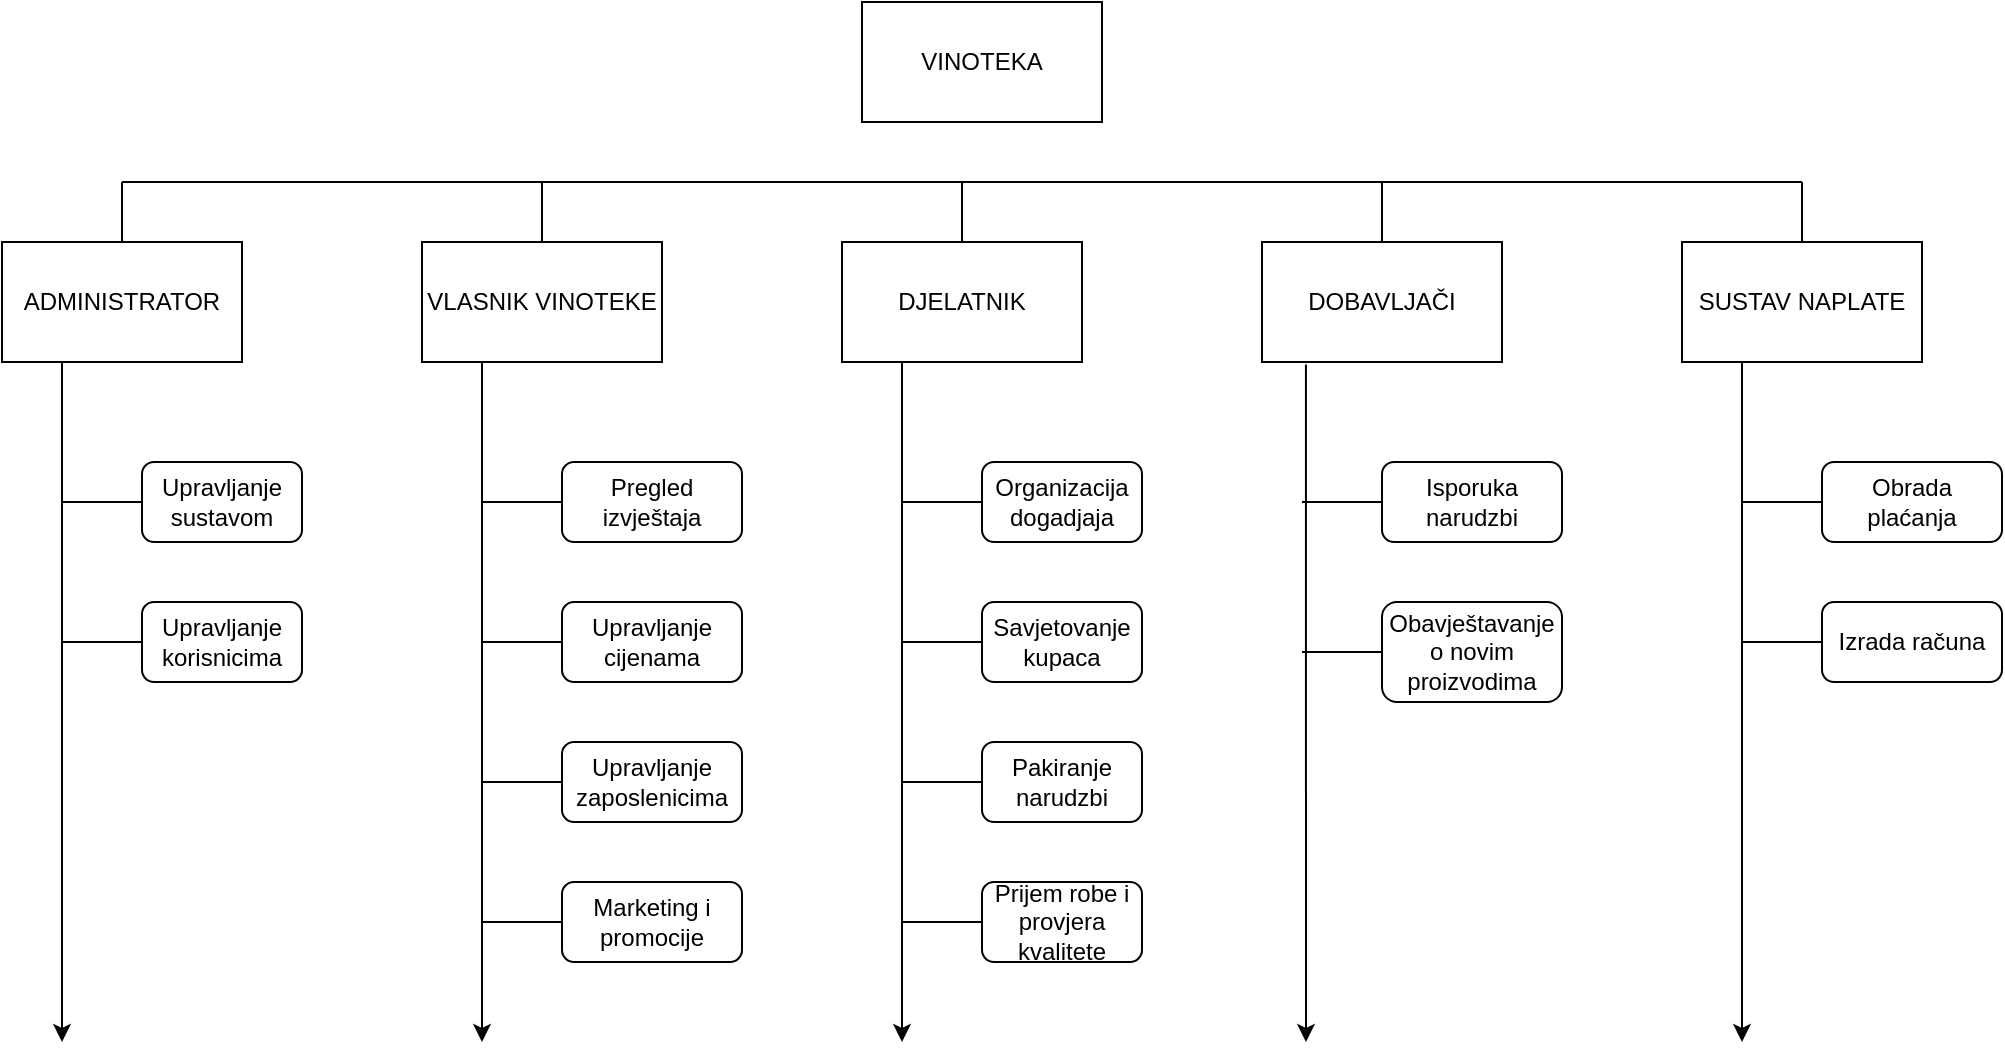 <mxfile version="27.0.6">
  <diagram name="Page-1" id="UQO3dSiKutiqnorzsk3s">
    <mxGraphModel dx="1158" dy="586" grid="1" gridSize="10" guides="1" tooltips="1" connect="1" arrows="1" fold="1" page="1" pageScale="1" pageWidth="827" pageHeight="1169" math="0" shadow="0">
      <root>
        <mxCell id="0" />
        <mxCell id="1" parent="0" />
        <mxCell id="_t7Na6CqV3eaeniAZm2b-1" value="VINOTEKA" style="rounded=0;whiteSpace=wrap;html=1;" vertex="1" parent="1">
          <mxGeometry x="430" width="120" height="60" as="geometry" />
        </mxCell>
        <mxCell id="_t7Na6CqV3eaeniAZm2b-2" value="DOBAVLJAČI" style="rounded=0;whiteSpace=wrap;html=1;" vertex="1" parent="1">
          <mxGeometry x="630" y="120" width="120" height="60" as="geometry" />
        </mxCell>
        <mxCell id="_t7Na6CqV3eaeniAZm2b-3" value="DJELATNIK" style="rounded=0;whiteSpace=wrap;html=1;" vertex="1" parent="1">
          <mxGeometry x="420" y="120" width="120" height="60" as="geometry" />
        </mxCell>
        <mxCell id="_t7Na6CqV3eaeniAZm2b-4" value="VLASNIK VINOTEKE" style="rounded=0;whiteSpace=wrap;html=1;" vertex="1" parent="1">
          <mxGeometry x="210" y="120" width="120" height="60" as="geometry" />
        </mxCell>
        <mxCell id="_t7Na6CqV3eaeniAZm2b-5" value="ADMINISTRATOR" style="rounded=0;whiteSpace=wrap;html=1;" vertex="1" parent="1">
          <mxGeometry y="120" width="120" height="60" as="geometry" />
        </mxCell>
        <mxCell id="_t7Na6CqV3eaeniAZm2b-6" value="SUSTAV NAPLATE" style="rounded=0;whiteSpace=wrap;html=1;" vertex="1" parent="1">
          <mxGeometry x="840" y="120" width="120" height="60" as="geometry" />
        </mxCell>
        <mxCell id="_t7Na6CqV3eaeniAZm2b-7" value="Izrada računa" style="rounded=1;whiteSpace=wrap;html=1;" vertex="1" parent="1">
          <mxGeometry x="910" y="300" width="90" height="40" as="geometry" />
        </mxCell>
        <mxCell id="_t7Na6CqV3eaeniAZm2b-8" value="Obrada plaćanja" style="rounded=1;whiteSpace=wrap;html=1;" vertex="1" parent="1">
          <mxGeometry x="910" y="230" width="90" height="40" as="geometry" />
        </mxCell>
        <mxCell id="_t7Na6CqV3eaeniAZm2b-9" value="Upravljanje cijenama" style="rounded=1;whiteSpace=wrap;html=1;" vertex="1" parent="1">
          <mxGeometry x="280" y="300" width="90" height="40" as="geometry" />
        </mxCell>
        <mxCell id="_t7Na6CqV3eaeniAZm2b-10" value="Marketing i promocije" style="rounded=1;whiteSpace=wrap;html=1;" vertex="1" parent="1">
          <mxGeometry x="280" y="440" width="90" height="40" as="geometry" />
        </mxCell>
        <mxCell id="_t7Na6CqV3eaeniAZm2b-11" value="Pregled izvještaja" style="rounded=1;whiteSpace=wrap;html=1;" vertex="1" parent="1">
          <mxGeometry x="280" y="230" width="90" height="40" as="geometry" />
        </mxCell>
        <mxCell id="_t7Na6CqV3eaeniAZm2b-12" value="Isporuka narudzbi" style="rounded=1;whiteSpace=wrap;html=1;" vertex="1" parent="1">
          <mxGeometry x="690" y="230" width="90" height="40" as="geometry" />
        </mxCell>
        <mxCell id="_t7Na6CqV3eaeniAZm2b-13" value="Organizacija dogadjaja" style="rounded=1;whiteSpace=wrap;html=1;" vertex="1" parent="1">
          <mxGeometry x="490" y="230" width="80" height="40" as="geometry" />
        </mxCell>
        <mxCell id="_t7Na6CqV3eaeniAZm2b-14" value="Pakiranje narudzbi" style="rounded=1;whiteSpace=wrap;html=1;" vertex="1" parent="1">
          <mxGeometry x="490" y="370" width="80" height="40" as="geometry" />
        </mxCell>
        <mxCell id="_t7Na6CqV3eaeniAZm2b-15" value="Upravljanje sustavom" style="rounded=1;whiteSpace=wrap;html=1;" vertex="1" parent="1">
          <mxGeometry x="70" y="230" width="80" height="40" as="geometry" />
        </mxCell>
        <mxCell id="_t7Na6CqV3eaeniAZm2b-16" value="Upravljanje korisnicima" style="rounded=1;whiteSpace=wrap;html=1;" vertex="1" parent="1">
          <mxGeometry x="70" y="300" width="80" height="40" as="geometry" />
        </mxCell>
        <mxCell id="_t7Na6CqV3eaeniAZm2b-17" value="Upravljanje zaposlenicima" style="rounded=1;whiteSpace=wrap;html=1;" vertex="1" parent="1">
          <mxGeometry x="280" y="370" width="90" height="40" as="geometry" />
        </mxCell>
        <mxCell id="_t7Na6CqV3eaeniAZm2b-18" value="Savjetovanje kupaca" style="rounded=1;whiteSpace=wrap;html=1;" vertex="1" parent="1">
          <mxGeometry x="490" y="300" width="80" height="40" as="geometry" />
        </mxCell>
        <mxCell id="_t7Na6CqV3eaeniAZm2b-19" value="Prijem robe i provjera kvalitete" style="rounded=1;whiteSpace=wrap;html=1;" vertex="1" parent="1">
          <mxGeometry x="490" y="440" width="80" height="40" as="geometry" />
        </mxCell>
        <mxCell id="_t7Na6CqV3eaeniAZm2b-20" value="Obavještavanje o novim proizvodima" style="rounded=1;whiteSpace=wrap;html=1;" vertex="1" parent="1">
          <mxGeometry x="690" y="300" width="90" height="50" as="geometry" />
        </mxCell>
        <mxCell id="_t7Na6CqV3eaeniAZm2b-21" value="" style="endArrow=none;html=1;rounded=0;" edge="1" parent="1">
          <mxGeometry width="50" height="50" relative="1" as="geometry">
            <mxPoint x="60" y="90" as="sourcePoint" />
            <mxPoint x="900" y="90" as="targetPoint" />
          </mxGeometry>
        </mxCell>
        <mxCell id="_t7Na6CqV3eaeniAZm2b-22" value="" style="endArrow=none;html=1;rounded=0;entryX=0.5;entryY=0;entryDx=0;entryDy=0;" edge="1" parent="1" target="_t7Na6CqV3eaeniAZm2b-5">
          <mxGeometry width="50" height="50" relative="1" as="geometry">
            <mxPoint x="60" y="90" as="sourcePoint" />
            <mxPoint x="540" y="190" as="targetPoint" />
          </mxGeometry>
        </mxCell>
        <mxCell id="_t7Na6CqV3eaeniAZm2b-23" value="" style="endArrow=none;html=1;rounded=0;exitX=0.5;exitY=0;exitDx=0;exitDy=0;" edge="1" parent="1" source="_t7Na6CqV3eaeniAZm2b-4">
          <mxGeometry width="50" height="50" relative="1" as="geometry">
            <mxPoint x="490" y="240" as="sourcePoint" />
            <mxPoint x="270" y="90" as="targetPoint" />
          </mxGeometry>
        </mxCell>
        <mxCell id="_t7Na6CqV3eaeniAZm2b-24" value="" style="endArrow=none;html=1;rounded=0;exitX=0.5;exitY=0;exitDx=0;exitDy=0;" edge="1" parent="1" source="_t7Na6CqV3eaeniAZm2b-3">
          <mxGeometry width="50" height="50" relative="1" as="geometry">
            <mxPoint x="490" y="240" as="sourcePoint" />
            <mxPoint x="480" y="90" as="targetPoint" />
          </mxGeometry>
        </mxCell>
        <mxCell id="_t7Na6CqV3eaeniAZm2b-25" value="" style="endArrow=none;html=1;rounded=0;exitX=0.5;exitY=0;exitDx=0;exitDy=0;" edge="1" parent="1" source="_t7Na6CqV3eaeniAZm2b-2">
          <mxGeometry width="50" height="50" relative="1" as="geometry">
            <mxPoint x="490" y="240" as="sourcePoint" />
            <mxPoint x="690" y="90" as="targetPoint" />
          </mxGeometry>
        </mxCell>
        <mxCell id="_t7Na6CqV3eaeniAZm2b-26" value="" style="endArrow=none;html=1;rounded=0;exitX=0.5;exitY=0;exitDx=0;exitDy=0;" edge="1" parent="1" source="_t7Na6CqV3eaeniAZm2b-6">
          <mxGeometry width="50" height="50" relative="1" as="geometry">
            <mxPoint x="490" y="240" as="sourcePoint" />
            <mxPoint x="900" y="90" as="targetPoint" />
          </mxGeometry>
        </mxCell>
        <mxCell id="_t7Na6CqV3eaeniAZm2b-27" value="" style="endArrow=classic;html=1;rounded=0;exitX=0.25;exitY=1;exitDx=0;exitDy=0;" edge="1" parent="1" source="_t7Na6CqV3eaeniAZm2b-5">
          <mxGeometry width="50" height="50" relative="1" as="geometry">
            <mxPoint x="490" y="240" as="sourcePoint" />
            <mxPoint x="30" y="520" as="targetPoint" />
          </mxGeometry>
        </mxCell>
        <mxCell id="_t7Na6CqV3eaeniAZm2b-28" value="" style="endArrow=classic;html=1;rounded=0;exitX=0.25;exitY=1;exitDx=0;exitDy=0;" edge="1" parent="1" source="_t7Na6CqV3eaeniAZm2b-4">
          <mxGeometry width="50" height="50" relative="1" as="geometry">
            <mxPoint x="490" y="440" as="sourcePoint" />
            <mxPoint x="240" y="520" as="targetPoint" />
            <Array as="points">
              <mxPoint x="240" y="340" />
            </Array>
          </mxGeometry>
        </mxCell>
        <mxCell id="_t7Na6CqV3eaeniAZm2b-29" value="" style="endArrow=classic;html=1;rounded=0;exitX=0.25;exitY=1;exitDx=0;exitDy=0;" edge="1" parent="1" source="_t7Na6CqV3eaeniAZm2b-3">
          <mxGeometry width="50" height="50" relative="1" as="geometry">
            <mxPoint x="490" y="370" as="sourcePoint" />
            <mxPoint x="450" y="520" as="targetPoint" />
          </mxGeometry>
        </mxCell>
        <mxCell id="_t7Na6CqV3eaeniAZm2b-30" value="" style="endArrow=classic;html=1;rounded=0;exitX=0.183;exitY=1.02;exitDx=0;exitDy=0;exitPerimeter=0;" edge="1" parent="1" source="_t7Na6CqV3eaeniAZm2b-2">
          <mxGeometry width="50" height="50" relative="1" as="geometry">
            <mxPoint x="490" y="370" as="sourcePoint" />
            <mxPoint x="652" y="520" as="targetPoint" />
          </mxGeometry>
        </mxCell>
        <mxCell id="_t7Na6CqV3eaeniAZm2b-31" value="" style="endArrow=classic;html=1;rounded=0;exitX=0.25;exitY=1;exitDx=0;exitDy=0;" edge="1" parent="1" source="_t7Na6CqV3eaeniAZm2b-6">
          <mxGeometry width="50" height="50" relative="1" as="geometry">
            <mxPoint x="490" y="370" as="sourcePoint" />
            <mxPoint x="870" y="520" as="targetPoint" />
          </mxGeometry>
        </mxCell>
        <mxCell id="_t7Na6CqV3eaeniAZm2b-32" value="" style="endArrow=none;html=1;rounded=0;exitX=0;exitY=0.5;exitDx=0;exitDy=0;" edge="1" parent="1" source="_t7Na6CqV3eaeniAZm2b-15">
          <mxGeometry width="50" height="50" relative="1" as="geometry">
            <mxPoint x="490" y="330" as="sourcePoint" />
            <mxPoint x="30" y="250" as="targetPoint" />
          </mxGeometry>
        </mxCell>
        <mxCell id="_t7Na6CqV3eaeniAZm2b-33" value="" style="endArrow=none;html=1;rounded=0;exitX=0;exitY=0.5;exitDx=0;exitDy=0;" edge="1" parent="1" source="_t7Na6CqV3eaeniAZm2b-16">
          <mxGeometry width="50" height="50" relative="1" as="geometry">
            <mxPoint x="490" y="330" as="sourcePoint" />
            <mxPoint x="30" y="320" as="targetPoint" />
          </mxGeometry>
        </mxCell>
        <mxCell id="_t7Na6CqV3eaeniAZm2b-34" value="" style="endArrow=none;html=1;rounded=0;exitX=0;exitY=0.5;exitDx=0;exitDy=0;" edge="1" parent="1" source="_t7Na6CqV3eaeniAZm2b-11">
          <mxGeometry width="50" height="50" relative="1" as="geometry">
            <mxPoint x="490" y="330" as="sourcePoint" />
            <mxPoint x="240" y="250" as="targetPoint" />
          </mxGeometry>
        </mxCell>
        <mxCell id="_t7Na6CqV3eaeniAZm2b-35" value="" style="endArrow=none;html=1;rounded=0;exitX=0;exitY=0.5;exitDx=0;exitDy=0;" edge="1" parent="1" source="_t7Na6CqV3eaeniAZm2b-9">
          <mxGeometry width="50" height="50" relative="1" as="geometry">
            <mxPoint x="490" y="330" as="sourcePoint" />
            <mxPoint x="240" y="320" as="targetPoint" />
          </mxGeometry>
        </mxCell>
        <mxCell id="_t7Na6CqV3eaeniAZm2b-36" value="" style="endArrow=none;html=1;rounded=0;exitX=0;exitY=0.5;exitDx=0;exitDy=0;" edge="1" parent="1" source="_t7Na6CqV3eaeniAZm2b-17">
          <mxGeometry width="50" height="50" relative="1" as="geometry">
            <mxPoint x="490" y="330" as="sourcePoint" />
            <mxPoint x="240" y="390" as="targetPoint" />
          </mxGeometry>
        </mxCell>
        <mxCell id="_t7Na6CqV3eaeniAZm2b-37" value="" style="endArrow=none;html=1;rounded=0;exitX=0;exitY=0.5;exitDx=0;exitDy=0;" edge="1" parent="1" source="_t7Na6CqV3eaeniAZm2b-10">
          <mxGeometry width="50" height="50" relative="1" as="geometry">
            <mxPoint x="490" y="330" as="sourcePoint" />
            <mxPoint x="240" y="460" as="targetPoint" />
          </mxGeometry>
        </mxCell>
        <mxCell id="_t7Na6CqV3eaeniAZm2b-38" value="" style="endArrow=none;html=1;rounded=0;exitX=0;exitY=0.5;exitDx=0;exitDy=0;" edge="1" parent="1" source="_t7Na6CqV3eaeniAZm2b-13">
          <mxGeometry width="50" height="50" relative="1" as="geometry">
            <mxPoint x="490" y="330" as="sourcePoint" />
            <mxPoint x="450" y="250" as="targetPoint" />
          </mxGeometry>
        </mxCell>
        <mxCell id="_t7Na6CqV3eaeniAZm2b-39" value="" style="endArrow=none;html=1;rounded=0;exitX=0;exitY=0.5;exitDx=0;exitDy=0;" edge="1" parent="1" source="_t7Na6CqV3eaeniAZm2b-18">
          <mxGeometry width="50" height="50" relative="1" as="geometry">
            <mxPoint x="490" y="330" as="sourcePoint" />
            <mxPoint x="450" y="320" as="targetPoint" />
          </mxGeometry>
        </mxCell>
        <mxCell id="_t7Na6CqV3eaeniAZm2b-40" value="" style="endArrow=none;html=1;rounded=0;exitX=0;exitY=0.5;exitDx=0;exitDy=0;" edge="1" parent="1" source="_t7Na6CqV3eaeniAZm2b-14">
          <mxGeometry width="50" height="50" relative="1" as="geometry">
            <mxPoint x="490" y="330" as="sourcePoint" />
            <mxPoint x="450" y="390" as="targetPoint" />
          </mxGeometry>
        </mxCell>
        <mxCell id="_t7Na6CqV3eaeniAZm2b-41" value="" style="endArrow=none;html=1;rounded=0;exitX=0;exitY=0.5;exitDx=0;exitDy=0;" edge="1" parent="1" source="_t7Na6CqV3eaeniAZm2b-19">
          <mxGeometry width="50" height="50" relative="1" as="geometry">
            <mxPoint x="490" y="330" as="sourcePoint" />
            <mxPoint x="450" y="460" as="targetPoint" />
          </mxGeometry>
        </mxCell>
        <mxCell id="_t7Na6CqV3eaeniAZm2b-42" value="" style="endArrow=none;html=1;rounded=0;exitX=0;exitY=0.5;exitDx=0;exitDy=0;" edge="1" parent="1" source="_t7Na6CqV3eaeniAZm2b-12">
          <mxGeometry width="50" height="50" relative="1" as="geometry">
            <mxPoint x="490" y="330" as="sourcePoint" />
            <mxPoint x="650" y="250" as="targetPoint" />
          </mxGeometry>
        </mxCell>
        <mxCell id="_t7Na6CqV3eaeniAZm2b-43" value="" style="endArrow=none;html=1;rounded=0;exitX=0;exitY=0.5;exitDx=0;exitDy=0;" edge="1" parent="1" source="_t7Na6CqV3eaeniAZm2b-20">
          <mxGeometry width="50" height="50" relative="1" as="geometry">
            <mxPoint x="490" y="330" as="sourcePoint" />
            <mxPoint x="650" y="325" as="targetPoint" />
          </mxGeometry>
        </mxCell>
        <mxCell id="_t7Na6CqV3eaeniAZm2b-44" value="" style="endArrow=none;html=1;rounded=0;exitX=0;exitY=0.5;exitDx=0;exitDy=0;" edge="1" parent="1" source="_t7Na6CqV3eaeniAZm2b-8">
          <mxGeometry width="50" height="50" relative="1" as="geometry">
            <mxPoint x="490" y="330" as="sourcePoint" />
            <mxPoint x="870" y="250" as="targetPoint" />
          </mxGeometry>
        </mxCell>
        <mxCell id="_t7Na6CqV3eaeniAZm2b-45" value="" style="endArrow=none;html=1;rounded=0;exitX=0;exitY=0.5;exitDx=0;exitDy=0;" edge="1" parent="1" source="_t7Na6CqV3eaeniAZm2b-7">
          <mxGeometry width="50" height="50" relative="1" as="geometry">
            <mxPoint x="490" y="330" as="sourcePoint" />
            <mxPoint x="870" y="320" as="targetPoint" />
          </mxGeometry>
        </mxCell>
      </root>
    </mxGraphModel>
  </diagram>
</mxfile>
